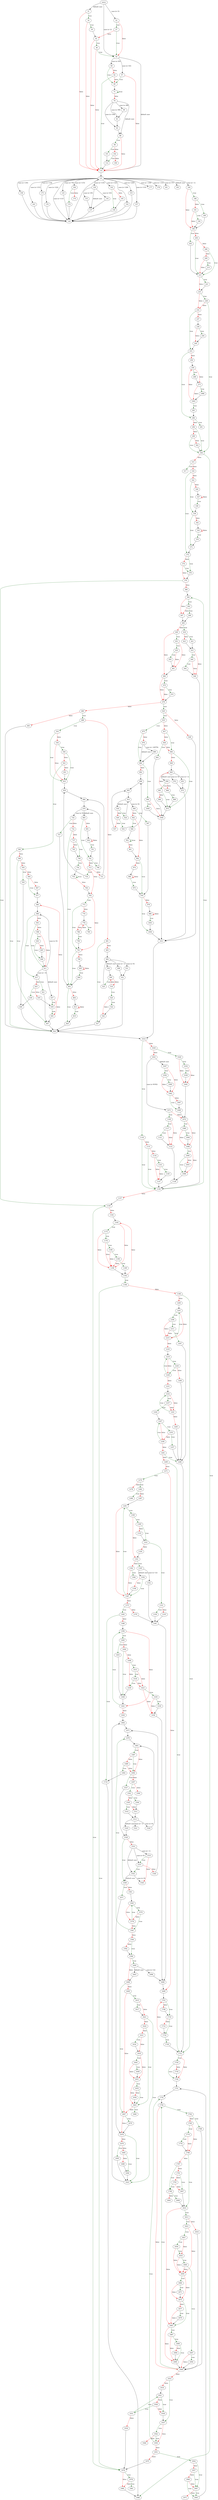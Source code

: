 digraph "main" {
	// Node definitions.
	2 [label=entry];
	22;
	27;
	31;
	34;
	39;
	42;
	46;
	50;
	57;
	60;
	62;
	69;
	71;
	79;
	80;
	81;
	83;
	88;
	99;
	101;
	102;
	106;
	112;
	114;
	121;
	125;
	126;
	129;
	134;
	135;
	137;
	142;
	145;
	150;
	152;
	153;
	157;
	158;
	163;
	164;
	170;
	174;
	175;
	176;
	177;
	178;
	181;
	183;
	184;
	186;
	189;
	191;
	194;
	196;
	202;
	204;
	206;
	209;
	213;
	215;
	221;
	223;
	226;
	232;
	237;
	238;
	244;
	249;
	253;
	258;
	259;
	268;
	273;
	283;
	284;
	291;
	294;
	299;
	302;
	304;
	315;
	317;
	318;
	322;
	326;
	327;
	338;
	339;
	342;
	343;
	370;
	371;
	372;
	374;
	378;
	379;
	380;
	394;
	402;
	406;
	407;
	409;
	418;
	421;
	423;
	433;
	440;
	444;
	446;
	449;
	451;
	455;
	459;
	461;
	466;
	470;
	474;
	476;
	480;
	483;
	488;
	491;
	493;
	494;
	498;
	503;
	509;
	516;
	520;
	522;
	525;
	526;
	527;
	531;
	532;
	534;
	536;
	540;
	543;
	546;
	548;
	550;
	559;
	564;
	567;
	577;
	580;
	588;
	593;
	598;
	603;
	605;
	608;
	611;
	617;
	621;
	625;
	630;
	635;
	637;
	639;
	645;
	647;
	649;
	651;
	653;
	659;
	666;
	679;
	683;
	691;
	692;
	701;
	702;
	708;
	713;
	718;
	721;
	724;
	727;
	732;
	737;
	745;
	749;
	754;
	755;
	764;
	765;
	773;
	776;
	778;
	785;
	786;
	790;
	791;
	799;
	800;
	801;
	804;
	805;
	813;
	819;
	820;
	822;
	825;
	828;
	833;
	837;
	838;
	844;
	846;
	848;
	849;
	853;
	858;
	861;
	864;
	866;
	869;
	870;
	872;
	873;
	875;
	876;
	880;
	884;
	892;
	898;
	905;
	914;
	918;
	924;
	929;
	934;
	937;
	940;
	942;
	946;
	947;
	952;
	961;
	962;
	974;
	975;
	976;
	979;
	980;
	988;
	994;
	1000;
	1003;
	1004;
	1006;
	1011;
	1014;
	1020;
	1026;
	1034;
	1038;
	1040;
	1043;
	1047;
	1056;
	1060;
	1062;
	1067;
	1069;
	1071;
	1072;
	1080;
	1084;
	1086;
	1090;
	1093;
	1098;
	1100;
	1117;
	1121;
	1123;
	1128;
	1130;
	1131;
	1134;
	1141;
	1145;
	1147;
	1150;
	1157;
	1159;
	1164;
	1165;
	1172;
	1176;
	1180;
	1184;
	1189;
	1190;
	1192;
	1196;
	1198;
	1200;
	1201;
	1206;
	1211;
	1215;
	1218;
	1219;
	1224;
	1228;
	1231;
	1232;
	1237;
	1241;
	1244;
	1247;
	1253;
	1257;
	1258;
	1261;
	1265;
	1266;
	1267;
	1268;
	1269;
	1271;
	1274;
	1278;
	1282;
	1286;
	1287;
	1291;
	1300;
	1309;
	1319;
	1321;
	1329;
	1331;
	1335;
	1339;
	1341;
	1345;
	1352;
	1354;
	1358;
	1362;
	1366;
	1367;
	1373;
	1379;
	1381;
	1383;
	1388;
	1394;
	1400;
	1403;
	1404;
	1408;
	1413;
	1418;
	1423;
	1430;
	1434;
	1436;
	1439;
	1440;
	1441;
	1444;
	1464;
	1471;
	1478;
	1483;
	1487;
	1489;
	1492;
	1494;
	1497;
	1500;
	1501;
	1504;
	1505;
	1510;
	1511;
	1513;
	1521;
	1525;
	1526;
	1527;
	1528;
	1531;
	1533;
	1537;
	1540;
	1543;
	1545;
	1549;
	1561;
	1565;
	1570;
	1578;
	1581;
	1584;
	1592;
	1596;
	1600;
	1603;
	1608;
	1609;
	1615;
	1617;
	1621;
	1623;
	1624;
	1631;
	1634;
	1635;
	1645;
	1649;
	1651;
	1655;
	1658;
	1663;
	1666;
	1667;
	1670;
	1671;
	1676;
	1679;
	1685;
	1688;
	1694;
	1695;
	1696;
	1698;
	1699;
	1703;
	1708;
	1710;
	1714;
	1716;
	1719;
	1720;
	1721;
	1729;
	1734;
	1740;
	1751;
	1754;
	1756;
	1764;
	1768;
	1769;
	1774;
	1778;
	1780;
	1787;
	1791;
	1793;
	1796;
	1804;
	1807;
	1808;
	1810;
	1813;
	1816;
	1823;
	1827;
	1830;
	1835;
	1840;
	1847;
	1856;
	1859;
	1866;
	1871;
	1875;
	1877;
	1879;
	1883;
	1887;
	1890;
	1894;
	1899;
	1909;
	1914;
	1919;
	1921;
	1926;
	1931;
	1934;
	1936;
	1937;
	1942;
	1946;
	1950;
	1951;
	1954;
	1957;
	1960;
	1965;
	1967;
	1971;
	1975;
	1976;
	1978;
	1981;
	1984;
	1986;
	1988;
	1993;

	// Edge definitions.
	2 -> 22 [label="case (x=3)"];
	2 -> 31 [label="default case"];
	2 -> 50 [label="case (x=2)"];
	22 -> 27 [
		color=darkgreen
		label=true
	];
	22 -> 50 [
		color=red
		label=false
	];
	27 -> 42 [
		color=red
		label=false
	];
	27 -> 50 [
		color=darkgreen
		label=true
	];
	31 -> 34 [
		color=darkgreen
		label=true
	];
	31 -> 114 [
		color=red
		label=false
	];
	34 -> 39 [
		color=darkgreen
		label=true
	];
	34 -> 114 [
		color=red
		label=false
	];
	39 -> 42;
	42 -> 46 [
		color=darkgreen
		label=true
	];
	42 -> 114 [
		color=red
		label=false
	];
	46 -> 50 [
		color=darkgreen
		label=true
	];
	46 -> 114 [
		color=red
		label=false
	];
	50 -> 57 [label="case (x=43)"];
	50 -> 60 [label="case (x=45)"];
	50 -> 114 [label="default case"];
	57 -> 69 [
		color=darkgreen
		label=true
	];
	57 -> 114 [
		color=red
		label=false
	];
	60 -> 62 [
		color=red
		label=false
	];
	60 -> 69 [
		color=darkgreen
		label=true
	];
	62 -> 69 [
		color=red
		label=false
	];
	62 -> 114 [
		color=darkgreen
		label=true
	];
	69 -> 71;
	71 -> 71 [
		color=darkgreen
		label=true
	];
	71 -> 79 [
		color=red
		label=false
	];
	79 -> 80 [label="case (x=98)"];
	79 -> 81 [label="case (x=99)"];
	79 -> 83 [label="case (x=108)"];
	79 -> 88 [label="default case"];
	80 -> 81;
	81 -> 83;
	83 -> 88;
	88 -> 99 [
		color=darkgreen
		label=true
	];
	88 -> 114 [
		color=red
		label=false
	];
	99 -> 101 [
		color=darkgreen
		label=true
	];
	99 -> 102 [
		color=red
		label=false
	];
	101 -> 112;
	102 -> 106 [
		color=red
		label=false
	];
	102 -> 112 [
		color=darkgreen
		label=true
	];
	112 -> 114;
	114 -> 121;
	121 -> 125 [label="case (x=70)"];
	121 -> 126 [label="case (x=113)"];
	121 -> 129 [label="case (x=110)"];
	121 -> 142 [label="case (x=132)"];
	121 -> 152 [label="case (x=128)"];
	121 -> 153 [label="case (x=129)"];
	121 -> 157 [label="case (x=133)"];
	121 -> 158 [label="case (x=130)"];
	121 -> 163 [label="case (x=131)"];
	121 -> 164 [label="case (x=115)"];
	121 -> 175 [label="case (x=118)"];
	121 -> 176 [label="case (x=122)"];
	121 -> 177 [label="case (x=-130)"];
	121 -> 178 [label="case (x=-131)"];
	121 -> 181 [label="case (x=57)"];
	121 -> 183 [label="default case"];
	121 -> 184 [label="case (x=-1)"];
	125 -> 126;
	126 -> 121;
	129 -> 134 [label="case (x=43)"];
	129 -> 135 [label="case (x=45)"];
	129 -> 137 [label="default case"];
	134 -> 137;
	135 -> 137;
	137 -> 126;
	142 -> 145 [
		color=red
		label=false
	];
	142 -> 150 [
		color=darkgreen
		label=true
	];
	145 -> 150;
	150 -> 126;
	152 -> 126;
	153 -> 126;
	157 -> 126;
	158 -> 126;
	163 -> 126;
	164 -> 170 [
		color=red
		label=false
	];
	164 -> 174 [
		color=darkgreen
		label=true
	];
	174 -> 126;
	175 -> 126;
	176 -> 126;
	184 -> 186 [
		color=darkgreen
		label=true
	];
	184 -> 196 [
		color=red
		label=false
	];
	186 -> 189 [
		color=darkgreen
		label=true
	];
	186 -> 191 [
		color=red
		label=false
	];
	189 -> 196;
	191 -> 194 [
		color=darkgreen
		label=true
	];
	191 -> 196 [
		color=red
		label=false
	];
	194 -> 196;
	196 -> 202 [
		color=darkgreen
		label=true
	];
	196 -> 204 [
		color=red
		label=false
	];
	202 -> 215;
	204 -> 206 [
		color=red
		label=false
	];
	204 -> 215 [
		color=darkgreen
		label=true
	];
	206 -> 209 [
		color=red
		label=false
	];
	206 -> 215 [
		color=darkgreen
		label=true
	];
	209 -> 213 [
		color=darkgreen
		label=true
	];
	209 -> 215 [
		color=red
		label=false
	];
	213 -> 215;
	215 -> 221 [
		color=darkgreen
		label=true
	];
	215 -> 223 [
		color=red
		label=false
	];
	221 -> 223;
	223 -> 226 [
		color=darkgreen
		label=true
	];
	223 -> 232 [
		color=red
		label=false
	];
	226 -> 232 [
		color=red
		label=false
	];
	226 -> 304 [
		color=darkgreen
		label=true
	];
	232 -> 237 [
		color=red
		label=false
	];
	232 -> 253 [
		color=darkgreen
		label=true
	];
	237 -> 238;
	238 -> 244 [
		color=darkgreen
		label=true
	];
	238 -> 249 [
		color=red
		label=false
	];
	244 -> 249;
	249 -> 253;
	253 -> 258 [
		color=red
		label=false
	];
	253 -> 284 [
		color=darkgreen
		label=true
	];
	258 -> 259;
	259 -> 268 [
		color=darkgreen
		label=true
	];
	259 -> 273 [
		color=red
		label=false
	];
	268 -> 273;
	273 -> 1988 [
		color=darkgreen
		label=true
	];
	273 -> 1993 [
		color=red
		label=false
	];
	283 -> 284;
	284 -> 291 [
		color=darkgreen
		label=true
	];
	284 -> 294 [
		color=red
		label=false
	];
	294 -> 299 [
		color=red
		label=false
	];
	294 -> 304 [
		color=darkgreen
		label=true
	];
	299 -> 302 [
		color=red
		label=false
	];
	299 -> 304 [
		color=darkgreen
		label=true
	];
	302 -> 304;
	304 -> 315 [
		color=red
		label=false
	];
	304 -> 1986 [
		color=darkgreen
		label=true
	];
	315 -> 317 [
		color=darkgreen
		label=true
	];
	315 -> 318 [
		color=red
		label=false
	];
	318 -> 322 [
		color=red
		label=false
	];
	318 -> 372 [
		color=darkgreen
		label=true
	];
	322 -> 326 [
		color=red
		label=false
	];
	322 -> 339 [
		color=darkgreen
		label=true
	];
	326 -> 327;
	327 -> 327 [
		color=red
		label=false
	];
	327 -> 338 [
		color=darkgreen
		label=true
	];
	338 -> 339;
	339 -> 342 [
		color=red
		label=false
	];
	339 -> 371 [
		color=darkgreen
		label=true
	];
	342 -> 343;
	343 -> 343 [
		color=red
		label=false
	];
	343 -> 370 [
		color=darkgreen
		label=true
	];
	370 -> 371;
	371 -> 372;
	372 -> 374 [
		color=red
		label=false
	];
	372 -> 378 [
		color=darkgreen
		label=true
	];
	374 -> 378 [
		color=darkgreen
		label=true
	];
	374 -> 379 [
		color=red
		label=false
	];
	378 -> 379;
	379 -> 380 [
		color=red
		label=false
	];
	379 -> 1159 [
		color=darkgreen
		label=true
	];
	380 -> 394;
	394 -> 402 [
		color=darkgreen
		label=true
	];
	394 -> 407 [
		color=red
		label=false
	];
	402 -> 406 [
		color=darkgreen
		label=true
	];
	402 -> 407 [
		color=red
		label=false
	];
	406 -> 409;
	407 -> 409;
	409 -> 418 [
		color=darkgreen
		label=true
	];
	409 -> 449 [
		color=red
		label=false
	];
	418 -> 421 [
		color=darkgreen
		label=true
	];
	418 -> 423 [
		color=red
		label=false
	];
	421 -> 433;
	423 -> 433;
	433 -> 440 [
		color=darkgreen
		label=true
	];
	433 -> 446 [
		color=red
		label=false
	];
	440 -> 444 [
		color=darkgreen
		label=true
	];
	440 -> 446 [
		color=red
		label=false
	];
	444 -> 446;
	446 -> 1150;
	449 -> 451 [
		color=darkgreen
		label=true
	];
	449 -> 466 [
		color=red
		label=false
	];
	451 -> 455 [
		color=darkgreen
		label=true
	];
	451 -> 461 [
		color=red
		label=false
	];
	455 -> 459 [
		color=darkgreen
		label=true
	];
	455 -> 461 [
		color=red
		label=false
	];
	459 -> 461;
	461 -> 466;
	466 -> 470 [
		color=darkgreen
		label=true
	];
	466 -> 476 [
		color=red
		label=false
	];
	470 -> 474 [
		color=darkgreen
		label=true
	];
	470 -> 476 [
		color=red
		label=false
	];
	474 -> 476;
	476 -> 480 [
		color=red
		label=false
	];
	476 -> 825 [
		color=darkgreen
		label=true
	];
	480 -> 483 [
		color=red
		label=false
	];
	480 -> 488 [
		color=darkgreen
		label=true
	];
	483 -> 822;
	488 -> 491 [
		color=red
		label=false
	];
	488 -> 534 [
		color=darkgreen
		label=true
	];
	491 -> 493 [
		color=red
		label=false
	];
	491 -> 527 [
		color=darkgreen
		label=true
	];
	493 -> 494;
	494 -> 498 [label="case (x=-1)"];
	494 -> 503 [label="default case"];
	494 -> 531 [label="case (x=0)"];
	498 -> 532;
	503 -> 509;
	509 -> 516 [
		color=red
		label=false
	];
	509 -> 525 [
		color=darkgreen
		label=true
	];
	516 -> 509 [
		color=red
		label=false
	];
	516 -> 520 [
		color=darkgreen
		label=true
	];
	520 -> 522 [
		color=darkgreen
		label=true
	];
	520 -> 526 [
		color=red
		label=false
	];
	522 -> 526;
	525 -> 494;
	526 -> 527;
	527 -> 822;
	531 -> 532;
	532 -> 822;
	534 -> 536 [
		color=red
		label=false
	];
	534 -> 653 [
		color=darkgreen
		label=true
	];
	536 -> 540 [
		color=darkgreen
		label=true
	];
	536 -> 653 [
		color=red
		label=false
	];
	540 -> 543 [
		color=red
		label=false
	];
	540 -> 653 [
		color=darkgreen
		label=true
	];
	543 -> 546 [
		color=darkgreen
		label=true
	];
	543 -> 651 [
		color=red
		label=false
	];
	546 -> 548 [
		color=red
		label=false
	];
	546 -> 822 [
		color=darkgreen
		label=true
	];
	548 -> 550 [
		color=red
		label=false
	];
	548 -> 647 [
		color=darkgreen
		label=true
	];
	550 -> 559 [
		color=darkgreen
		label=true
	];
	550 -> 564 [
		color=red
		label=false
	];
	559 -> 649;
	564 -> 567 [
		color=red
		label=false
	];
	564 -> 577 [
		color=darkgreen
		label=true
	];
	567 -> 577;
	577 -> 580;
	580 -> 588;
	588 -> 593 [
		color=red
		label=false
	];
	588 -> 617 [
		color=darkgreen
		label=true
	];
	593 -> 598 [
		color=red
		label=false
	];
	593 -> 611 [
		color=darkgreen
		label=true
	];
	598 -> 603 [
		color=darkgreen
		label=true
	];
	598 -> 611 [
		color=red
		label=false
	];
	603 -> 605 [
		color=red
		label=false
	];
	603 -> 608 [
		color=darkgreen
		label=true
	];
	605 -> 608;
	608 -> 611;
	611 -> 588 [label="case (x=0)"];
	611 -> 617 [label="case (x=-3)"];
	611 -> 637 [label="default case"];
	617 -> 621 [
		color=darkgreen
		label=true
	];
	617 -> 625 [
		color=red
		label=false
	];
	621 -> 647;
	625 -> 630 [
		color=darkgreen
		label=true
	];
	625 -> 635 [
		color=red
		label=false
	];
	630 -> 649;
	635 -> 639;
	637 -> 639 [
		color=darkgreen
		label=true
	];
	637 -> 645 [
		color=red
		label=false
	];
	639 -> 580 [
		color=red
		label=false
	];
	639 -> 645 [
		color=darkgreen
		label=true
	];
	645 -> 647;
	647 -> 822;
	649 -> 822;
	651 -> 653;
	653 -> 659;
	659 -> 666;
	666 -> 679;
	679 -> 683 [label="default case"];
	679 -> 724 [label="case (x=0)"];
	683 -> 691 [
		color=red
		label=false
	];
	683 -> 702 [
		color=darkgreen
		label=true
	];
	691 -> 692;
	692 -> 692 [
		color=red
		label=false
	];
	692 -> 701 [
		color=darkgreen
		label=true
	];
	701 -> 702;
	702 -> 708 [
		color=darkgreen
		label=true
	];
	702 -> 713 [
		color=red
		label=false
	];
	708 -> 679;
	713 -> 718 [
		color=darkgreen
		label=true
	];
	713 -> 721 [
		color=red
		label=false
	];
	718 -> 659;
	721 -> 666;
	724 -> 727 [
		color=darkgreen
		label=true
	];
	724 -> 732 [
		color=red
		label=false
	];
	727 -> 801;
	732 -> 737 [
		color=red
		label=false
	];
	732 -> 801 [
		color=darkgreen
		label=true
	];
	737 -> 745 [
		color=red
		label=false
	];
	737 -> 749 [
		color=darkgreen
		label=true
	];
	745 -> 749;
	749 -> 754 [
		color=darkgreen
		label=true
	];
	749 -> 765 [
		color=red
		label=false
	];
	754 -> 755;
	755 -> 755 [
		color=darkgreen
		label=true
	];
	755 -> 764 [
		color=red
		label=false
	];
	764 -> 765;
	765 -> 773 [
		color=darkgreen
		label=true
	];
	765 -> 791 [
		color=red
		label=false
	];
	773 -> 776 [
		color=red
		label=false
	];
	773 -> 791 [
		color=darkgreen
		label=true
	];
	776 -> 778;
	778 -> 785 [
		color=darkgreen
		label=true
	];
	778 -> 786 [
		color=red
		label=false
	];
	786 -> 778 [
		color=red
		label=false
	];
	786 -> 790 [
		color=darkgreen
		label=true
	];
	790 -> 791;
	791 -> 799 [
		color=red
		label=false
	];
	791 -> 801 [
		color=darkgreen
		label=true
	];
	799 -> 805;
	800 -> 801;
	801 -> 804 [
		color=red
		label=false
	];
	801 -> 820 [
		color=darkgreen
		label=true
	];
	804 -> 813;
	805 -> 800 [
		color=darkgreen
		label=true
	];
	805 -> 805 [
		color=red
		label=false
	];
	813 -> 813 [
		color=red
		label=false
	];
	813 -> 819 [
		color=darkgreen
		label=true
	];
	819 -> 820;
	820 -> 822;
	822 -> 1014;
	825 -> 828 [
		color=red
		label=false
	];
	825 -> 833 [
		color=darkgreen
		label=true
	];
	828 -> 1011;
	833 -> 837 [
		color=red
		label=false
	];
	833 -> 875 [
		color=darkgreen
		label=true
	];
	837 -> 838 [
		color=red
		label=false
	];
	837 -> 846 [
		color=darkgreen
		label=true
	];
	838 -> 844 [
		color=darkgreen
		label=true
	];
	838 -> 846 [
		color=red
		label=false
	];
	844 -> 1006;
	846 -> 848 [
		color=red
		label=false
	];
	846 -> 870 [
		color=darkgreen
		label=true
	];
	848 -> 849;
	849 -> 853 [label="case (x=-1)"];
	849 -> 858 [label="default case"];
	849 -> 872 [label="case (x=0)"];
	853 -> 873;
	858 -> 861 [
		color=darkgreen
		label=true
	];
	858 -> 866 [
		color=red
		label=false
	];
	861 -> 864 [
		color=red
		label=false
	];
	861 -> 870 [
		color=darkgreen
		label=true
	];
	864 -> 870;
	866 -> 849 [
		color=red
		label=false
	];
	866 -> 869 [
		color=darkgreen
		label=true
	];
	869 -> 870;
	870 -> 1006;
	872 -> 873;
	873 -> 1011;
	875 -> 876 [
		color=red
		label=false
	];
	875 -> 884 [
		color=darkgreen
		label=true
	];
	876 -> 880 [label="case (x=-24576)"];
	876 -> 884 [label="default case"];
	880 -> 884;
	884 -> 892 [
		color=red
		label=false
	];
	884 -> 994 [
		color=darkgreen
		label=true
	];
	892 -> 898;
	898 -> 905;
	905 -> 914;
	914 -> 918 [label="default case"];
	914 -> 940 [label="case (x=0)"];
	918 -> 924 [
		color=darkgreen
		label=true
	];
	918 -> 929 [
		color=red
		label=false
	];
	924 -> 914;
	929 -> 934 [
		color=darkgreen
		label=true
	];
	929 -> 937 [
		color=red
		label=false
	];
	934 -> 898;
	937 -> 905;
	940 -> 942 [
		color=red
		label=false
	];
	940 -> 947 [
		color=darkgreen
		label=true
	];
	942 -> 946 [
		color=darkgreen
		label=true
	];
	942 -> 962 [
		color=red
		label=false
	];
	946 -> 952;
	947 -> 976;
	952 -> 952 [
		color=darkgreen
		label=true
	];
	952 -> 961 [
		color=red
		label=false
	];
	961 -> 962;
	962 -> 974 [
		color=red
		label=false
	];
	962 -> 976 [
		color=darkgreen
		label=true
	];
	974 -> 980;
	975 -> 976;
	976 -> 979 [
		color=red
		label=false
	];
	976 -> 1004 [
		color=darkgreen
		label=true
	];
	979 -> 988;
	980 -> 975 [
		color=darkgreen
		label=true
	];
	980 -> 980 [
		color=red
		label=false
	];
	988 -> 988 [
		color=red
		label=false
	];
	988 -> 1003 [
		color=darkgreen
		label=true
	];
	994 -> 1000 [
		color=darkgreen
		label=true
	];
	994 -> 1006 [
		color=red
		label=false
	];
	1000 -> 1006;
	1003 -> 1004;
	1004 -> 1011;
	1006 -> 1011;
	1011 -> 1014;
	1014 -> 1020 [
		color=red
		label=false
	];
	1014 -> 1130 [
		color=darkgreen
		label=true
	];
	1020 -> 1026 [
		color=darkgreen
		label=true
	];
	1020 -> 1043 [
		color=red
		label=false
	];
	1026 -> 1034 [
		color=darkgreen
		label=true
	];
	1026 -> 1040 [
		color=red
		label=false
	];
	1034 -> 1038 [
		color=darkgreen
		label=true
	];
	1034 -> 1040 [
		color=red
		label=false
	];
	1038 -> 1040;
	1040 -> 1072;
	1043 -> 1047 [label="default case"];
	1043 -> 1071 [label="case (x=8192)"];
	1047 -> 1056 [
		color=darkgreen
		label=true
	];
	1047 -> 1062 [
		color=red
		label=false
	];
	1056 -> 1060 [
		color=darkgreen
		label=true
	];
	1056 -> 1062 [
		color=red
		label=false
	];
	1060 -> 1062;
	1062 -> 1067 [
		color=red
		label=false
	];
	1062 -> 1069 [
		color=darkgreen
		label=true
	];
	1067 -> 1069;
	1069 -> 1072;
	1071 -> 1072 [
		color=red
		label=false
	];
	1071 -> 1100 [
		color=darkgreen
		label=true
	];
	1072 -> 1080 [
		color=darkgreen
		label=true
	];
	1072 -> 1086 [
		color=red
		label=false
	];
	1080 -> 1084 [
		color=darkgreen
		label=true
	];
	1080 -> 1086 [
		color=red
		label=false
	];
	1084 -> 1086;
	1086 -> 1090 [
		color=darkgreen
		label=true
	];
	1086 -> 1098 [
		color=red
		label=false
	];
	1090 -> 1093 [
		color=red
		label=false
	];
	1090 -> 1098 [
		color=darkgreen
		label=true
	];
	1093 -> 1098;
	1098 -> 1128;
	1100 -> 1117 [
		color=darkgreen
		label=true
	];
	1100 -> 1123 [
		color=red
		label=false
	];
	1117 -> 1121 [
		color=darkgreen
		label=true
	];
	1117 -> 1123 [
		color=red
		label=false
	];
	1121 -> 1123;
	1123 -> 1128;
	1128 -> 1150;
	1130 -> 1131 [
		color=red
		label=false
	];
	1130 -> 1150 [
		color=darkgreen
		label=true
	];
	1131 -> 1134 [
		color=red
		label=false
	];
	1131 -> 1150 [
		color=darkgreen
		label=true
	];
	1134 -> 1141 [
		color=darkgreen
		label=true
	];
	1134 -> 1147 [
		color=red
		label=false
	];
	1141 -> 1145 [
		color=darkgreen
		label=true
	];
	1141 -> 1147 [
		color=red
		label=false
	];
	1145 -> 1147;
	1147 -> 1150;
	1150 -> 394 [
		color=darkgreen
		label=true
	];
	1150 -> 1157 [
		color=red
		label=false
	];
	1157 -> 1159;
	1159 -> 1164 [
		color=red
		label=false
	];
	1159 -> 1976 [
		color=darkgreen
		label=true
	];
	1164 -> 1165;
	1165 -> 1172 [
		color=darkgreen
		label=true
	];
	1165 -> 1190 [
		color=red
		label=false
	];
	1172 -> 1176 [
		color=darkgreen
		label=true
	];
	1172 -> 1190 [
		color=red
		label=false
	];
	1176 -> 1180 [
		color=darkgreen
		label=true
	];
	1176 -> 1190 [
		color=red
		label=false
	];
	1180 -> 1184 [
		color=darkgreen
		label=true
	];
	1180 -> 1190 [
		color=red
		label=false
	];
	1184 -> 1189 [
		color=darkgreen
		label=true
	];
	1184 -> 1190 [
		color=red
		label=false
	];
	1189 -> 1192;
	1190 -> 1192;
	1192 -> 1165 [
		color=red
		label=false
	];
	1192 -> 1196 [
		color=darkgreen
		label=true
	];
	1196 -> 1198 [
		color=red
		label=false
	];
	1196 -> 1976 [
		color=darkgreen
		label=true
	];
	1198 -> 1200 [
		color=red
		label=false
	];
	1198 -> 1721 [
		color=darkgreen
		label=true
	];
	1200 -> 1201;
	1201 -> 1206 [
		color=darkgreen
		label=true
	];
	1201 -> 1215 [
		color=red
		label=false
	];
	1206 -> 1211 [
		color=darkgreen
		label=true
	];
	1206 -> 1215 [
		color=red
		label=false
	];
	1211 -> 1215 [
		color=red
		label=false
	];
	1211 -> 1267 [
		color=darkgreen
		label=true
	];
	1215 -> 1201 [
		color=darkgreen
		label=true
	];
	1215 -> 1218 [
		color=red
		label=false
	];
	1218 -> 1219;
	1219 -> 1224 [
		color=darkgreen
		label=true
	];
	1219 -> 1228 [
		color=red
		label=false
	];
	1224 -> 1228 [
		color=darkgreen
		label=true
	];
	1224 -> 1266 [
		color=red
		label=false
	];
	1228 -> 1219 [
		color=darkgreen
		label=true
	];
	1228 -> 1231 [
		color=red
		label=false
	];
	1231 -> 1232;
	1232 -> 1237 [
		color=darkgreen
		label=true
	];
	1232 -> 1241 [
		color=red
		label=false
	];
	1237 -> 1241 [
		color=red
		label=false
	];
	1237 -> 1244 [
		color=darkgreen
		label=true
	];
	1241 -> 1232 [
		color=darkgreen
		label=true
	];
	1241 -> 1265 [
		color=red
		label=false
	];
	1244 -> 1247;
	1247 -> 1253 [
		color=darkgreen
		label=true
	];
	1247 -> 1258 [
		color=red
		label=false
	];
	1253 -> 1257 [
		color=darkgreen
		label=true
	];
	1253 -> 1258 [
		color=red
		label=false
	];
	1257 -> 1268;
	1258 -> 1247 [
		color=darkgreen
		label=true
	];
	1258 -> 1261 [
		color=red
		label=false
	];
	1261 -> 1268 [
		color=darkgreen
		label=true
	];
	1261 -> 1269 [
		color=red
		label=false
	];
	1265 -> 1268;
	1266 -> 1268;
	1267 -> 1268;
	1268 -> 1721;
	1269 -> 1271 [
		color=red
		label=false
	];
	1269 -> 1721 [
		color=darkgreen
		label=true
	];
	1271 -> 1274 [
		color=darkgreen
		label=true
	];
	1271 -> 1699 [
		color=red
		label=false
	];
	1274 -> 1278 [
		color=red
		label=false
	];
	1274 -> 1282 [
		color=darkgreen
		label=true
	];
	1282 -> 1286 [
		color=darkgreen
		label=true
	];
	1282 -> 1287 [
		color=red
		label=false
	];
	1287 -> 1291;
	1291 -> 1300 [
		color=darkgreen
		label=true
	];
	1291 -> 1367 [
		color=red
		label=false
	];
	1300 -> 1309 [
		color=darkgreen
		label=true
	];
	1300 -> 1341 [
		color=red
		label=false
	];
	1309 -> 1319 [
		color=red
		label=false
	];
	1309 -> 1321 [
		color=darkgreen
		label=true
	];
	1319 -> 1321;
	1321 -> 1329 [
		color=red
		label=false
	];
	1321 -> 1331 [
		color=darkgreen
		label=true
	];
	1329 -> 1341;
	1331 -> 1335 [
		color=red
		label=false
	];
	1331 -> 1339 [
		color=darkgreen
		label=true
	];
	1335 -> 1381;
	1339 -> 1381;
	1341 -> 1345 [
		color=darkgreen
		label=true
	];
	1341 -> 1362 [
		color=red
		label=false
	];
	1345 -> 1352 [label="case (x=12)"];
	1345 -> 1354 [label="default case"];
	1352 -> 1381;
	1354 -> 1358 [
		color=red
		label=false
	];
	1354 -> 1367 [
		color=darkgreen
		label=true
	];
	1358 -> 1367;
	1362 -> 1366 [
		color=darkgreen
		label=true
	];
	1362 -> 1367 [
		color=red
		label=false
	];
	1367 -> 1291 [
		color=darkgreen
		label=true
	];
	1367 -> 1373 [
		color=red
		label=false
	];
	1373 -> 1379 [
		color=red
		label=false
	];
	1373 -> 1383 [
		color=darkgreen
		label=true
	];
	1379 -> 1381;
	1381 -> 1698;
	1383 -> 1388 [
		color=red
		label=false
	];
	1383 -> 1719 [
		color=darkgreen
		label=true
	];
	1388 -> 1394;
	1394 -> 1400 [
		color=darkgreen
		label=true
	];
	1394 -> 1441 [
		color=red
		label=false
	];
	1400 -> 1403 [
		color=darkgreen
		label=true
	];
	1400 -> 1404 [
		color=red
		label=false
	];
	1403 -> 1440;
	1404 -> 1408 [
		color=red
		label=false
	];
	1404 -> 1440 [
		color=darkgreen
		label=true
	];
	1408 -> 1413 [
		color=darkgreen
		label=true
	];
	1408 -> 1439 [
		color=red
		label=false
	];
	1413 -> 1418 [
		color=darkgreen
		label=true
	];
	1413 -> 1423 [
		color=red
		label=false
	];
	1418 -> 1423 [
		color=red
		label=false
	];
	1418 -> 1439 [
		color=darkgreen
		label=true
	];
	1423 -> 1430 [
		color=darkgreen
		label=true
	];
	1423 -> 1436 [
		color=red
		label=false
	];
	1430 -> 1434 [
		color=darkgreen
		label=true
	];
	1430 -> 1436 [
		color=red
		label=false
	];
	1434 -> 1436;
	1436 -> 1698;
	1439 -> 1440;
	1440 -> 1441;
	1441 -> 1394 [
		color=darkgreen
		label=true
	];
	1441 -> 1444 [
		color=red
		label=false
	];
	1444 -> 1464;
	1464 -> 1471;
	1471 -> 1478;
	1478 -> 1483;
	1483 -> 1487 [
		color=darkgreen
		label=true
	];
	1483 -> 1494 [
		color=red
		label=false
	];
	1487 -> 1489 [
		color=red
		label=false
	];
	1487 -> 1494 [
		color=darkgreen
		label=true
	];
	1489 -> 1492 [
		color=darkgreen
		label=true
	];
	1489 -> 1494 [
		color=red
		label=false
	];
	1492 -> 1719;
	1494 -> 1497 [
		color=red
		label=false
	];
	1494 -> 1527 [
		color=darkgreen
		label=true
	];
	1497 -> 1500 [
		color=red
		label=false
	];
	1497 -> 1501 [
		color=darkgreen
		label=true
	];
	1501 -> 1504 [
		color=darkgreen
		label=true
	];
	1501 -> 1505 [
		color=red
		label=false
	];
	1504 -> 1511;
	1505 -> 1510 [
		color=darkgreen
		label=true
	];
	1505 -> 1511 [
		color=red
		label=false
	];
	1510 -> 1513;
	1511 -> 1513;
	1513 -> 1521 [label="case (x=-1)"];
	1513 -> 1525 [label="default case"];
	1513 -> 1526 [label="case (x=0)"];
	1525 -> 1528;
	1526 -> 1483;
	1527 -> 1528;
	1528 -> 1531 [
		color=red
		label=false
	];
	1528 -> 1549 [
		color=darkgreen
		label=true
	];
	1531 -> 1533 [label="case (x=-1)"];
	1531 -> 1537 [label="case (x=0)"];
	1531 -> 1543 [label="default case"];
	1533 -> 1537 [
		color=darkgreen
		label=true
	];
	1533 -> 1545 [
		color=red
		label=false
	];
	1537 -> 1540 [
		color=red
		label=false
	];
	1537 -> 1543 [
		color=darkgreen
		label=true
	];
	1540 -> 1471;
	1543 -> 1545 [label="case (x=0)"];
	1543 -> 1549 [label="default case"];
	1549 -> 1561 [
		color=red
		label=false
	];
	1549 -> 1671 [
		color=darkgreen
		label=true
	];
	1561 -> 1565;
	1565 -> 1570 [
		color=darkgreen
		label=true
	];
	1565 -> 1578 [
		color=red
		label=false
	];
	1570 -> 1578 [
		color=red
		label=false
	];
	1570 -> 1581 [
		color=darkgreen
		label=true
	];
	1578 -> 1565 [
		color=darkgreen
		label=true
	];
	1578 -> 1581 [
		color=red
		label=false
	];
	1581 -> 1478 [
		color=darkgreen
		label=true
	];
	1581 -> 1584 [
		color=red
		label=false
	];
	1584 -> 1592 [
		color=red
		label=false
	];
	1584 -> 1596 [
		color=darkgreen
		label=true
	];
	1592 -> 1596;
	1596 -> 1600 [
		color=darkgreen
		label=true
	];
	1596 -> 1608 [
		color=red
		label=false
	];
	1600 -> 1603 [label="default case"];
	1600 -> 1696 [label="case (x=12)"];
	1603 -> 1608;
	1608 -> 1609 [
		color=red
		label=false
	];
	1608 -> 1667 [
		color=darkgreen
		label=true
	];
	1609 -> 1615 [
		color=darkgreen
		label=true
	];
	1609 -> 1667 [
		color=red
		label=false
	];
	1615 -> 1617 [
		color=darkgreen
		label=true
	];
	1615 -> 1621 [
		color=red
		label=false
	];
	1617 -> 1621;
	1621 -> 1623 [
		color=darkgreen
		label=true
	];
	1621 -> 1624 [
		color=red
		label=false
	];
	1623 -> 1464;
	1624 -> 1631 [
		color=red
		label=false
	];
	1624 -> 1663 [
		color=darkgreen
		label=true
	];
	1631 -> 1634 [
		color=darkgreen
		label=true
	];
	1631 -> 1635 [
		color=red
		label=false
	];
	1634 -> 1635;
	1635 -> 1645 [
		color=darkgreen
		label=true
	];
	1635 -> 1651 [
		color=red
		label=false
	];
	1645 -> 1649 [
		color=darkgreen
		label=true
	];
	1645 -> 1651 [
		color=red
		label=false
	];
	1649 -> 1651;
	1651 -> 1655 [
		color=darkgreen
		label=true
	];
	1651 -> 1663 [
		color=red
		label=false
	];
	1655 -> 1658 [
		color=red
		label=false
	];
	1655 -> 1663 [
		color=darkgreen
		label=true
	];
	1658 -> 1663;
	1663 -> 1666 [
		color=darkgreen
		label=true
	];
	1663 -> 1667 [
		color=red
		label=false
	];
	1667 -> 1670 [
		color=darkgreen
		label=true
	];
	1667 -> 1676 [
		color=red
		label=false
	];
	1670 -> 1676;
	1671 -> 1676;
	1676 -> 1623 [
		color=darkgreen
		label=true
	];
	1676 -> 1679 [
		color=red
		label=false
	];
	1679 -> 1685 [
		color=red
		label=false
	];
	1679 -> 1695 [
		color=darkgreen
		label=true
	];
	1685 -> 1688 [
		color=red
		label=false
	];
	1685 -> 1694 [
		color=darkgreen
		label=true
	];
	1688 -> 1694;
	1694 -> 1623;
	1695 -> 1623;
	1696 -> 1698;
	1698 -> 1699;
	1699 -> 1703;
	1703 -> 1708 [
		color=red
		label=false
	];
	1703 -> 1710 [
		color=darkgreen
		label=true
	];
	1708 -> 1710;
	1710 -> 1714 [
		color=red
		label=false
	];
	1710 -> 1716 [
		color=darkgreen
		label=true
	];
	1714 -> 1716;
	1716 -> 1703 [
		color=red
		label=false
	];
	1716 -> 1720 [
		color=darkgreen
		label=true
	];
	1719 -> 1986;
	1720 -> 1721;
	1721 -> 1729 [
		color=darkgreen
		label=true
	];
	1721 -> 1740 [
		color=red
		label=false
	];
	1729 -> 1734 [
		color=red
		label=false
	];
	1729 -> 1740 [
		color=darkgreen
		label=true
	];
	1734 -> 1740;
	1740 -> 1751;
	1751 -> 1754;
	1754 -> 1756;
	1756 -> 1764 [
		color=darkgreen
		label=true
	];
	1756 -> 1909 [
		color=red
		label=false
	];
	1764 -> 1768 [
		color=darkgreen
		label=true
	];
	1764 -> 1769 [
		color=red
		label=false
	];
	1768 -> 1909;
	1769 -> 1774 [
		color=darkgreen
		label=true
	];
	1769 -> 1780 [
		color=red
		label=false
	];
	1774 -> 1778 [
		color=darkgreen
		label=true
	];
	1774 -> 1780 [
		color=red
		label=false
	];
	1778 -> 1780;
	1780 -> 1787 [
		color=red
		label=false
	];
	1780 -> 1810 [
		color=darkgreen
		label=true
	];
	1787 -> 1791 [
		color=red
		label=false
	];
	1787 -> 1796 [
		color=darkgreen
		label=true
	];
	1791 -> 1793 [
		color=red
		label=false
	];
	1791 -> 1807 [
		color=darkgreen
		label=true
	];
	1793 -> 1796 [
		color=darkgreen
		label=true
	];
	1793 -> 1807 [
		color=red
		label=false
	];
	1796 -> 1804 [
		color=red
		label=false
	];
	1796 -> 1808 [
		color=darkgreen
		label=true
	];
	1807 -> 1810;
	1808 -> 1810;
	1810 -> 1813 [
		color=darkgreen
		label=true
	];
	1810 -> 1883 [
		color=red
		label=false
	];
	1813 -> 1816 [
		color=red
		label=false
	];
	1813 -> 1823 [
		color=darkgreen
		label=true
	];
	1816 -> 1909;
	1823 -> 1827 [
		color=darkgreen
		label=true
	];
	1823 -> 1859 [
		color=red
		label=false
	];
	1827 -> 1830 [
		color=darkgreen
		label=true
	];
	1827 -> 1835 [
		color=red
		label=false
	];
	1830 -> 1835 [
		color=darkgreen
		label=true
	];
	1830 -> 1859 [
		color=red
		label=false
	];
	1835 -> 1840 [
		color=darkgreen
		label=true
	];
	1835 -> 1859 [
		color=red
		label=false
	];
	1840 -> 1847 [
		color=darkgreen
		label=true
	];
	1840 -> 1859 [
		color=red
		label=false
	];
	1847 -> 1856 [
		color=darkgreen
		label=true
	];
	1847 -> 1909 [
		color=red
		label=false
	];
	1856 -> 1909;
	1859 -> 1866 [
		color=darkgreen
		label=true
	];
	1859 -> 1875 [
		color=red
		label=false
	];
	1866 -> 1871 [
		color=darkgreen
		label=true
	];
	1866 -> 1875 [
		color=red
		label=false
	];
	1871 -> 1875;
	1875 -> 1877 [
		color=red
		label=false
	];
	1875 -> 1883 [
		color=darkgreen
		label=true
	];
	1877 -> 1879 [
		color=darkgreen
		label=true
	];
	1877 -> 1883 [
		color=red
		label=false
	];
	1879 -> 1883;
	1883 -> 1887 [
		color=darkgreen
		label=true
	];
	1883 -> 1899 [
		color=red
		label=false
	];
	1887 -> 1890 [
		color=darkgreen
		label=true
	];
	1887 -> 1899 [
		color=red
		label=false
	];
	1890 -> 1894 [
		color=red
		label=false
	];
	1890 -> 1899 [
		color=darkgreen
		label=true
	];
	1894 -> 1899;
	1899 -> 1909;
	1909 -> 1756 [
		color=darkgreen
		label=true
	];
	1909 -> 1914 [
		color=red
		label=false
	];
	1914 -> 1919 [
		color=red
		label=false
	];
	1914 -> 1937 [
		color=darkgreen
		label=true
	];
	1919 -> 1921;
	1921 -> 1926 [
		color=red
		label=false
	];
	1921 -> 1936 [
		color=darkgreen
		label=true
	];
	1926 -> 1931 [
		color=darkgreen
		label=true
	];
	1926 -> 1936 [
		color=red
		label=false
	];
	1931 -> 1921 [
		color=darkgreen
		label=true
	];
	1931 -> 1934 [
		color=red
		label=false
	];
	1934 -> 1976;
	1936 -> 1937;
	1937 -> 1942 [
		color=darkgreen
		label=true
	];
	1937 -> 1950 [
		color=red
		label=false
	];
	1942 -> 1946 [
		color=red
		label=false
	];
	1942 -> 1950 [
		color=darkgreen
		label=true
	];
	1950 -> 1754 [
		color=darkgreen
		label=true
	];
	1950 -> 1951 [
		color=red
		label=false
	];
	1951 -> 1954 [
		color=darkgreen
		label=true
	];
	1951 -> 1975 [
		color=red
		label=false
	];
	1954 -> 1957 [
		color=red
		label=false
	];
	1954 -> 1967 [
		color=darkgreen
		label=true
	];
	1957 -> 1960 [
		color=red
		label=false
	];
	1957 -> 1967 [
		color=darkgreen
		label=true
	];
	1960 -> 1965 [
		color=darkgreen
		label=true
	];
	1960 -> 1967 [
		color=red
		label=false
	];
	1965 -> 1751;
	1967 -> 1965 [
		color=darkgreen
		label=true
	];
	1967 -> 1971 [
		color=red
		label=false
	];
	1975 -> 1976;
	1976 -> 1978 [
		color=darkgreen
		label=true
	];
	1976 -> 1984 [
		color=red
		label=false
	];
	1978 -> 1981 [
		color=darkgreen
		label=true
	];
	1978 -> 1984 [
		color=red
		label=false
	];
	1984 -> 1986;
	1988 -> 1993;
	1993 -> 259 [
		color=red
		label=false
	];
	1993 -> 283 [
		color=darkgreen
		label=true
	];
}